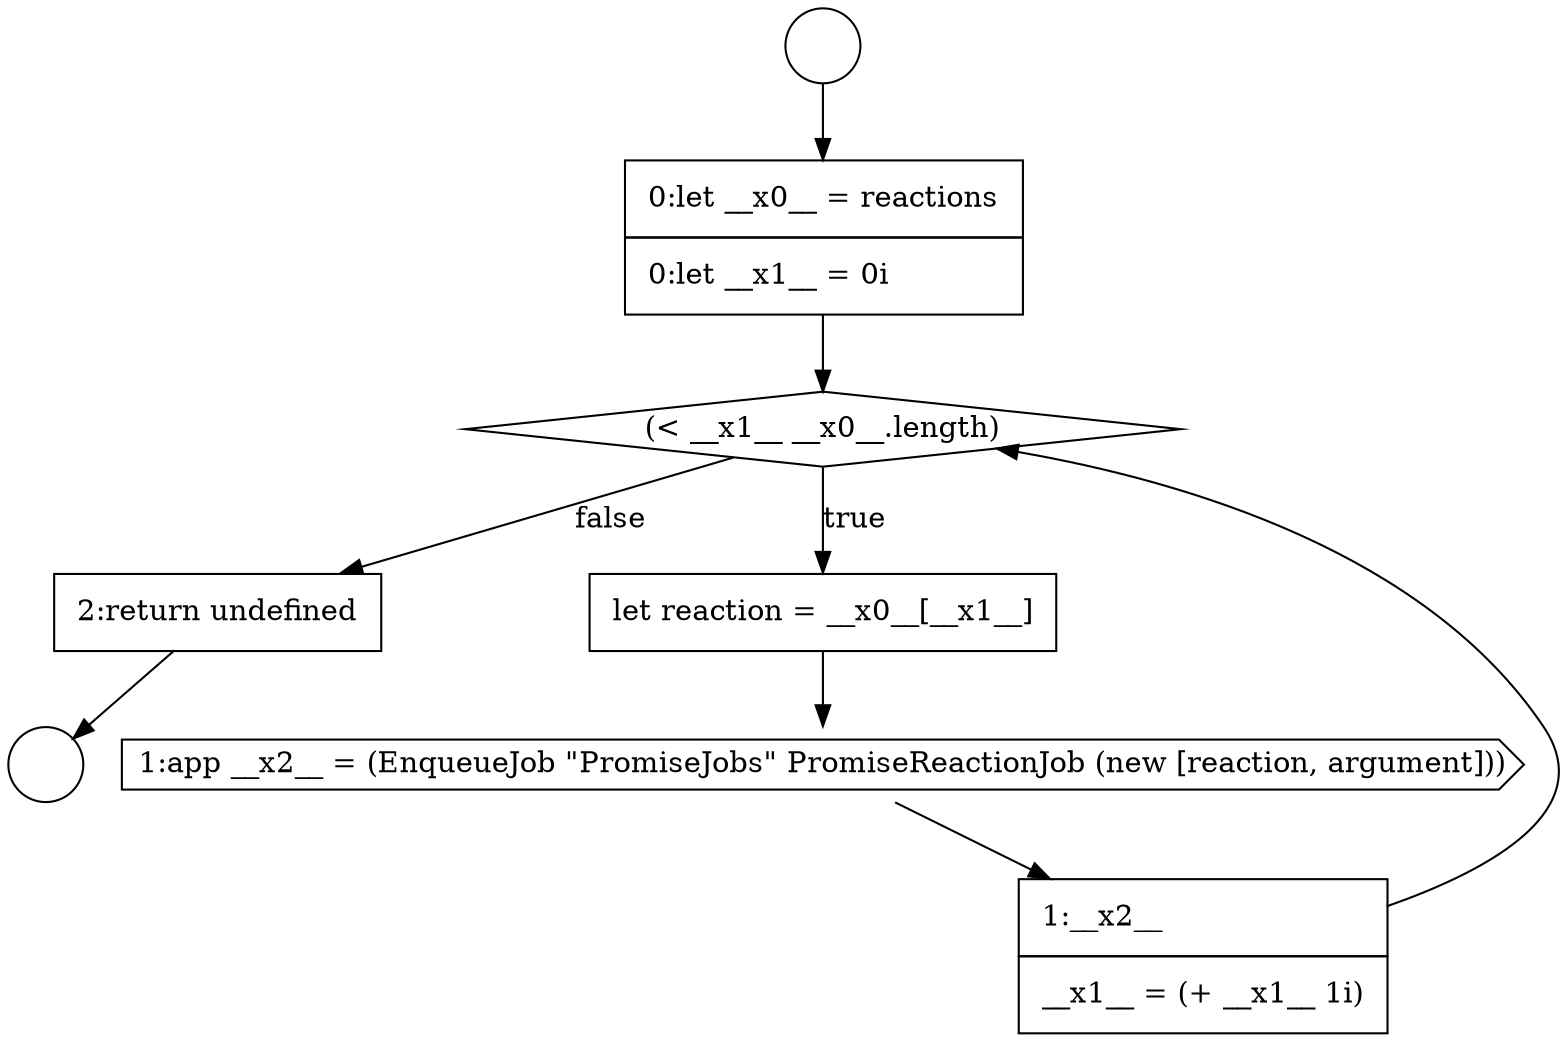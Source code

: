 digraph {
  node16387 [shape=diamond, label=<<font color="black">(&lt; __x1__ __x0__.length)</font>> color="black" fillcolor="white" style=filled]
  node16391 [shape=none, margin=0, label=<<font color="black">
    <table border="0" cellborder="1" cellspacing="0" cellpadding="10">
      <tr><td align="left">2:return undefined</td></tr>
    </table>
  </font>> color="black" fillcolor="white" style=filled]
  node16386 [shape=none, margin=0, label=<<font color="black">
    <table border="0" cellborder="1" cellspacing="0" cellpadding="10">
      <tr><td align="left">0:let __x0__ = reactions</td></tr>
      <tr><td align="left">0:let __x1__ = 0i</td></tr>
    </table>
  </font>> color="black" fillcolor="white" style=filled]
  node16390 [shape=none, margin=0, label=<<font color="black">
    <table border="0" cellborder="1" cellspacing="0" cellpadding="10">
      <tr><td align="left">1:__x2__</td></tr>
      <tr><td align="left">__x1__ = (+ __x1__ 1i)</td></tr>
    </table>
  </font>> color="black" fillcolor="white" style=filled]
  node16385 [shape=circle label=" " color="black" fillcolor="white" style=filled]
  node16389 [shape=cds, label=<<font color="black">1:app __x2__ = (EnqueueJob &quot;PromiseJobs&quot; PromiseReactionJob (new [reaction, argument]))</font>> color="black" fillcolor="white" style=filled]
  node16384 [shape=circle label=" " color="black" fillcolor="white" style=filled]
  node16388 [shape=none, margin=0, label=<<font color="black">
    <table border="0" cellborder="1" cellspacing="0" cellpadding="10">
      <tr><td align="left">let reaction = __x0__[__x1__]</td></tr>
    </table>
  </font>> color="black" fillcolor="white" style=filled]
  node16388 -> node16389 [ color="black"]
  node16391 -> node16385 [ color="black"]
  node16390 -> node16387 [ color="black"]
  node16386 -> node16387 [ color="black"]
  node16389 -> node16390 [ color="black"]
  node16384 -> node16386 [ color="black"]
  node16387 -> node16388 [label=<<font color="black">true</font>> color="black"]
  node16387 -> node16391 [label=<<font color="black">false</font>> color="black"]
}
